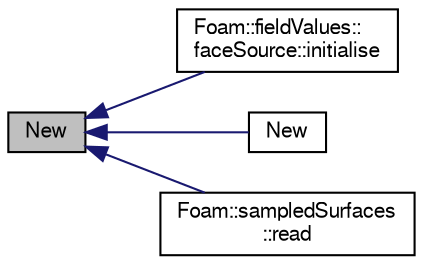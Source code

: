 digraph "New"
{
  bgcolor="transparent";
  edge [fontname="FreeSans",fontsize="10",labelfontname="FreeSans",labelfontsize="10"];
  node [fontname="FreeSans",fontsize="10",shape=record];
  rankdir="LR";
  Node1 [label="New",height=0.2,width=0.4,color="black", fillcolor="grey75", style="filled" fontcolor="black"];
  Node1 -> Node2 [dir="back",color="midnightblue",fontsize="10",style="solid",fontname="FreeSans"];
  Node2 [label="Foam::fieldValues::\lfaceSource::initialise",height=0.2,width=0.4,color="black",URL="$a00713.html#a64b2d7a28364c2ec1f1123d4633d20d5",tooltip="Initialise, e.g. face addressing. "];
  Node1 -> Node3 [dir="back",color="midnightblue",fontsize="10",style="solid",fontname="FreeSans"];
  Node3 [label="New",height=0.2,width=0.4,color="black",URL="$a02431.html#ac17af19d61dacb4257aa61a34e2b062e",tooltip="Return a reference to the selected surfaceWriter. "];
  Node1 -> Node4 [dir="back",color="midnightblue",fontsize="10",style="solid",fontname="FreeSans"];
  Node4 [label="Foam::sampledSurfaces\l::read",height=0.2,width=0.4,color="black",URL="$a02171.html#aa9b8764750bd9ff67ca32b6551dc7847",tooltip="Read the sampledSurfaces dictionary. "];
}
